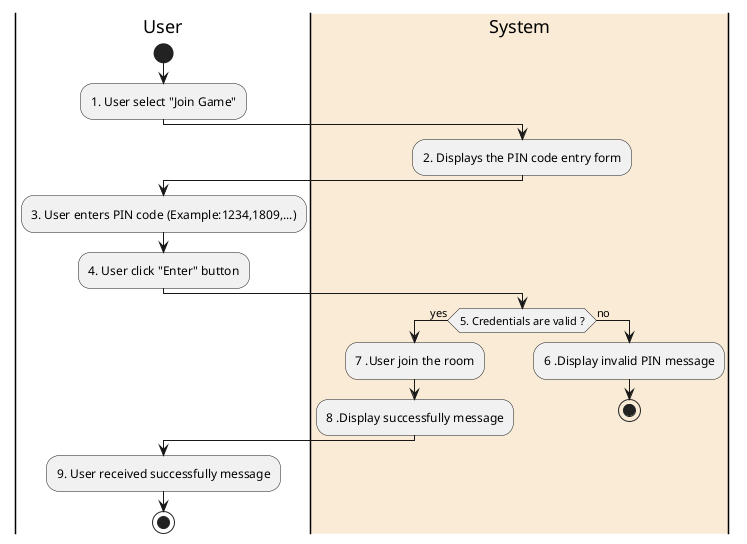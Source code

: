 @startuml
|User|
start
:1. User select "Join Game";
|#AntiqueWhite|System|
:2. Displays the PIN code entry form;
|User|
:3. User enters PIN code (Example:1234,1809,...);
|User|
:4. User click "Enter" button;
|#AntiqueWhite|System|
if (5. Credentials are valid ?) then (yes)
  :7 .User join the room;
  :8 .Display successfully message;
else (no)
|#AntiqueWhite|System|
  :6 .Display invalid PIN message;
  stop
endif
|User|
:9. User received successfully message;
|User|
stop
@enduml